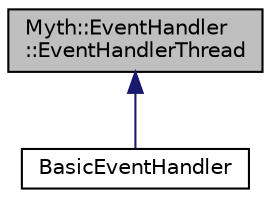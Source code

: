 digraph "Myth::EventHandler::EventHandlerThread"
{
  edge [fontname="Helvetica",fontsize="10",labelfontname="Helvetica",labelfontsize="10"];
  node [fontname="Helvetica",fontsize="10",shape=record];
  Node1 [label="Myth::EventHandler\l::EventHandlerThread",height=0.2,width=0.4,color="black", fillcolor="grey75", style="filled" fontcolor="black"];
  Node1 -> Node2 [dir="back",color="midnightblue",fontsize="10",style="solid",fontname="Helvetica"];
  Node2 [label="BasicEventHandler",height=0.2,width=0.4,color="black", fillcolor="white", style="filled",URL="$classBasicEventHandler.html"];
}
